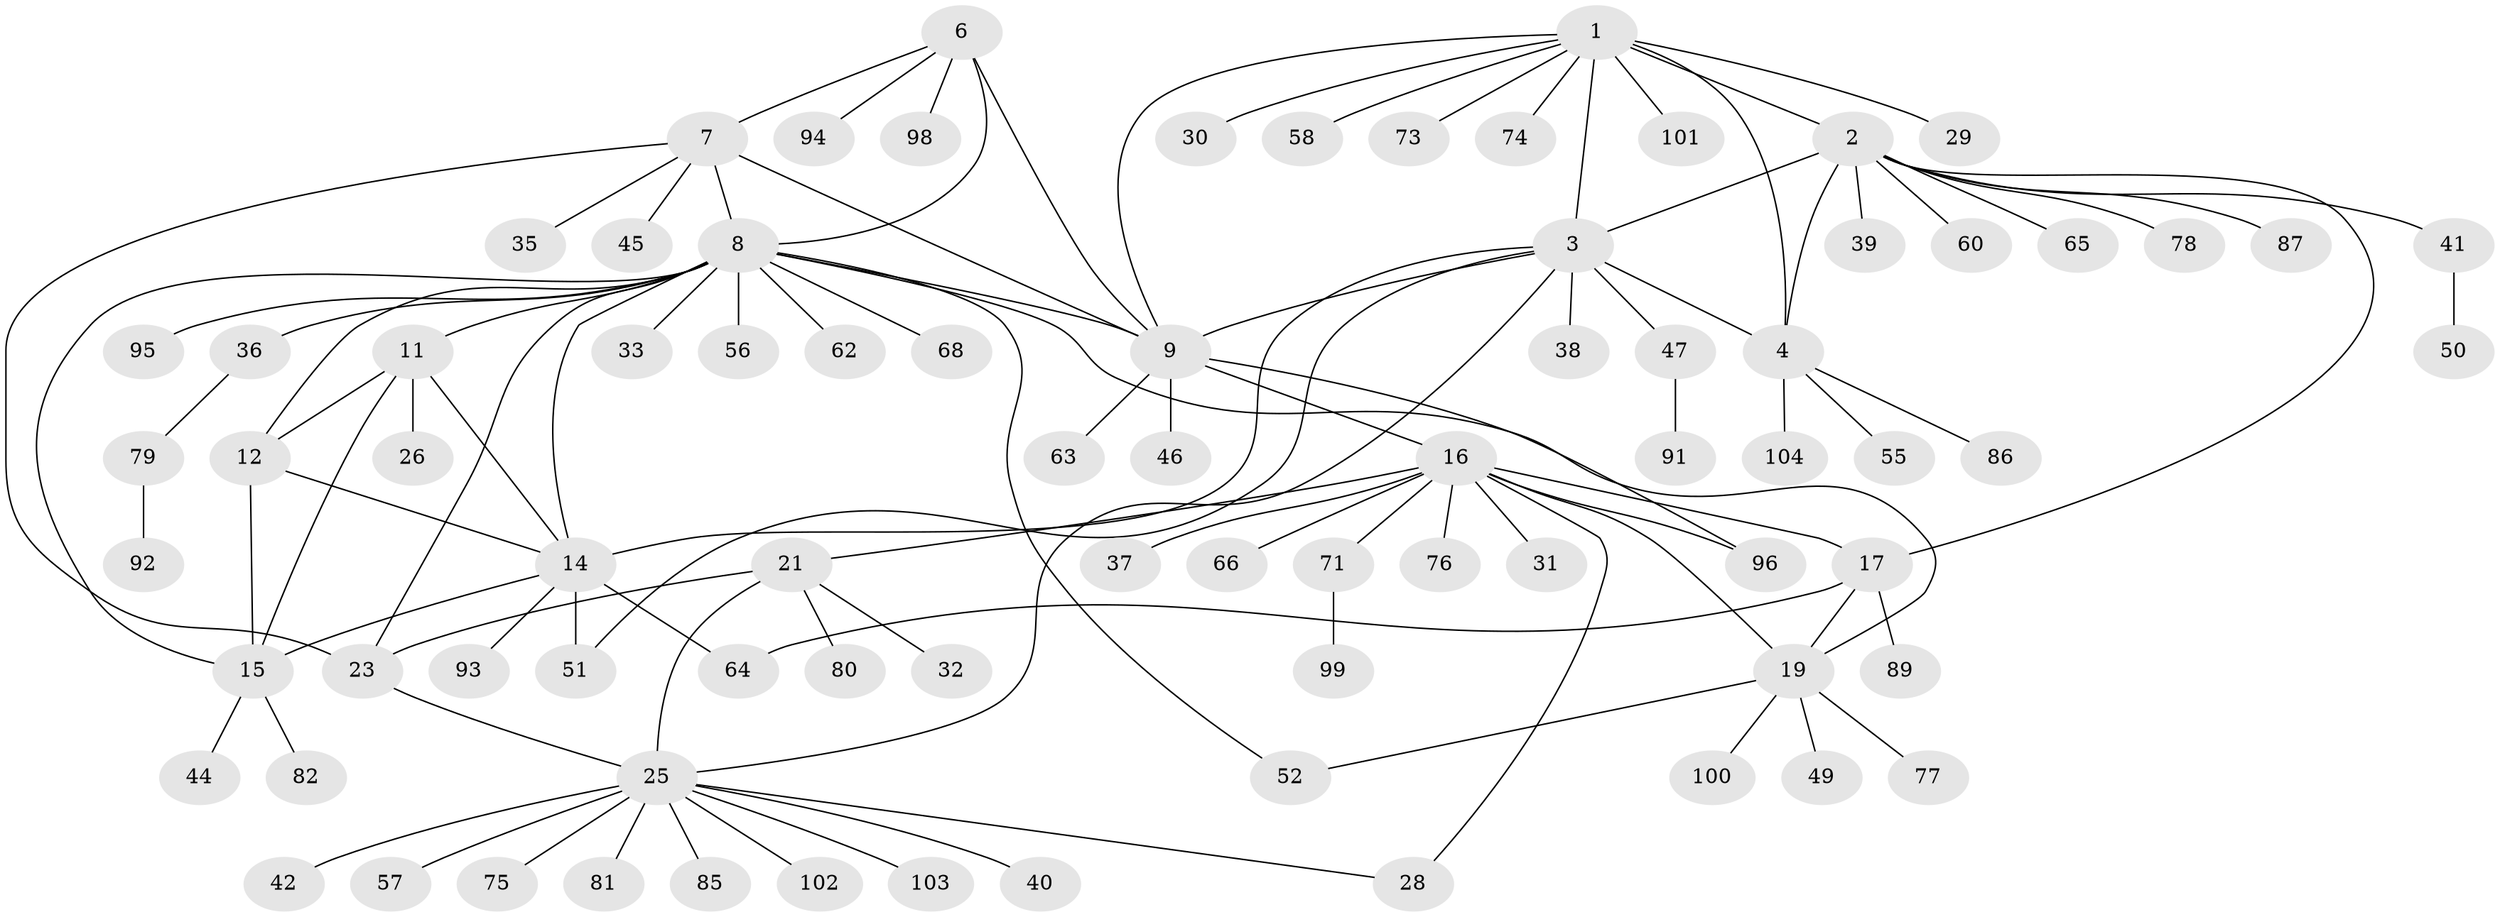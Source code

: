 // original degree distribution, {12: 0.009523809523809525, 6: 0.05714285714285714, 10: 0.01904761904761905, 8: 0.02857142857142857, 9: 0.05714285714285714, 7: 0.009523809523809525, 5: 0.0380952380952381, 4: 0.009523809523809525, 15: 0.009523809523809525, 1: 0.5904761904761905, 2: 0.1523809523809524, 3: 0.01904761904761905}
// Generated by graph-tools (version 1.1) at 2025/11/02/27/25 16:11:31]
// undirected, 80 vertices, 105 edges
graph export_dot {
graph [start="1"]
  node [color=gray90,style=filled];
  1 [super="+84"];
  2 [super="+5"];
  3 [super="+27"];
  4 [super="+83"];
  6 [super="+61"];
  7 [super="+67"];
  8 [super="+13"];
  9 [super="+10"];
  11 [super="+59"];
  12 [super="+70"];
  14 [super="+72"];
  15;
  16 [super="+18"];
  17 [super="+20"];
  19 [super="+43"];
  21 [super="+22"];
  23 [super="+24"];
  25 [super="+48"];
  26;
  28 [super="+34"];
  29;
  30;
  31 [super="+53"];
  32;
  33;
  35 [super="+54"];
  36;
  37;
  38;
  39;
  40 [super="+105"];
  41;
  42;
  44;
  45;
  46;
  47 [super="+69"];
  49;
  50;
  51;
  52;
  55;
  56;
  57;
  58;
  60;
  62;
  63;
  64;
  65;
  66;
  68;
  71;
  73;
  74;
  75;
  76;
  77 [super="+88"];
  78;
  79 [super="+97"];
  80;
  81 [super="+90"];
  82;
  85;
  86;
  87;
  89;
  91;
  92;
  93;
  94;
  95;
  96;
  98;
  99;
  100;
  101;
  102;
  103;
  104;
  1 -- 2 [weight=2];
  1 -- 3;
  1 -- 4;
  1 -- 29;
  1 -- 30;
  1 -- 58;
  1 -- 73;
  1 -- 74;
  1 -- 101;
  1 -- 9;
  2 -- 3 [weight=2];
  2 -- 4 [weight=2];
  2 -- 41;
  2 -- 60;
  2 -- 65;
  2 -- 39;
  2 -- 78;
  2 -- 17;
  2 -- 87;
  3 -- 4;
  3 -- 14;
  3 -- 25;
  3 -- 38;
  3 -- 47;
  3 -- 51;
  3 -- 9;
  4 -- 55;
  4 -- 86;
  4 -- 104;
  6 -- 7;
  6 -- 8;
  6 -- 9 [weight=2];
  6 -- 94;
  6 -- 98;
  7 -- 8;
  7 -- 9 [weight=2];
  7 -- 23;
  7 -- 35;
  7 -- 45;
  8 -- 9 [weight=2];
  8 -- 33;
  8 -- 36;
  8 -- 62;
  8 -- 68;
  8 -- 95;
  8 -- 11;
  8 -- 12;
  8 -- 14;
  8 -- 15;
  8 -- 19;
  8 -- 52;
  8 -- 23;
  8 -- 56;
  9 -- 16;
  9 -- 46;
  9 -- 63;
  9 -- 96;
  11 -- 12;
  11 -- 14;
  11 -- 15;
  11 -- 26;
  12 -- 14;
  12 -- 15;
  14 -- 15;
  14 -- 51;
  14 -- 64;
  14 -- 93;
  15 -- 44;
  15 -- 82;
  16 -- 17 [weight=4];
  16 -- 19 [weight=2];
  16 -- 31;
  16 -- 66;
  16 -- 71;
  16 -- 96;
  16 -- 37;
  16 -- 76;
  16 -- 21;
  16 -- 28;
  17 -- 19 [weight=2];
  17 -- 64;
  17 -- 89;
  19 -- 49;
  19 -- 52;
  19 -- 100;
  19 -- 77;
  21 -- 23 [weight=4];
  21 -- 25 [weight=2];
  21 -- 80;
  21 -- 32;
  23 -- 25 [weight=2];
  25 -- 28;
  25 -- 40;
  25 -- 42;
  25 -- 57;
  25 -- 75;
  25 -- 81;
  25 -- 85;
  25 -- 102;
  25 -- 103;
  36 -- 79;
  41 -- 50;
  47 -- 91;
  71 -- 99;
  79 -- 92;
}
